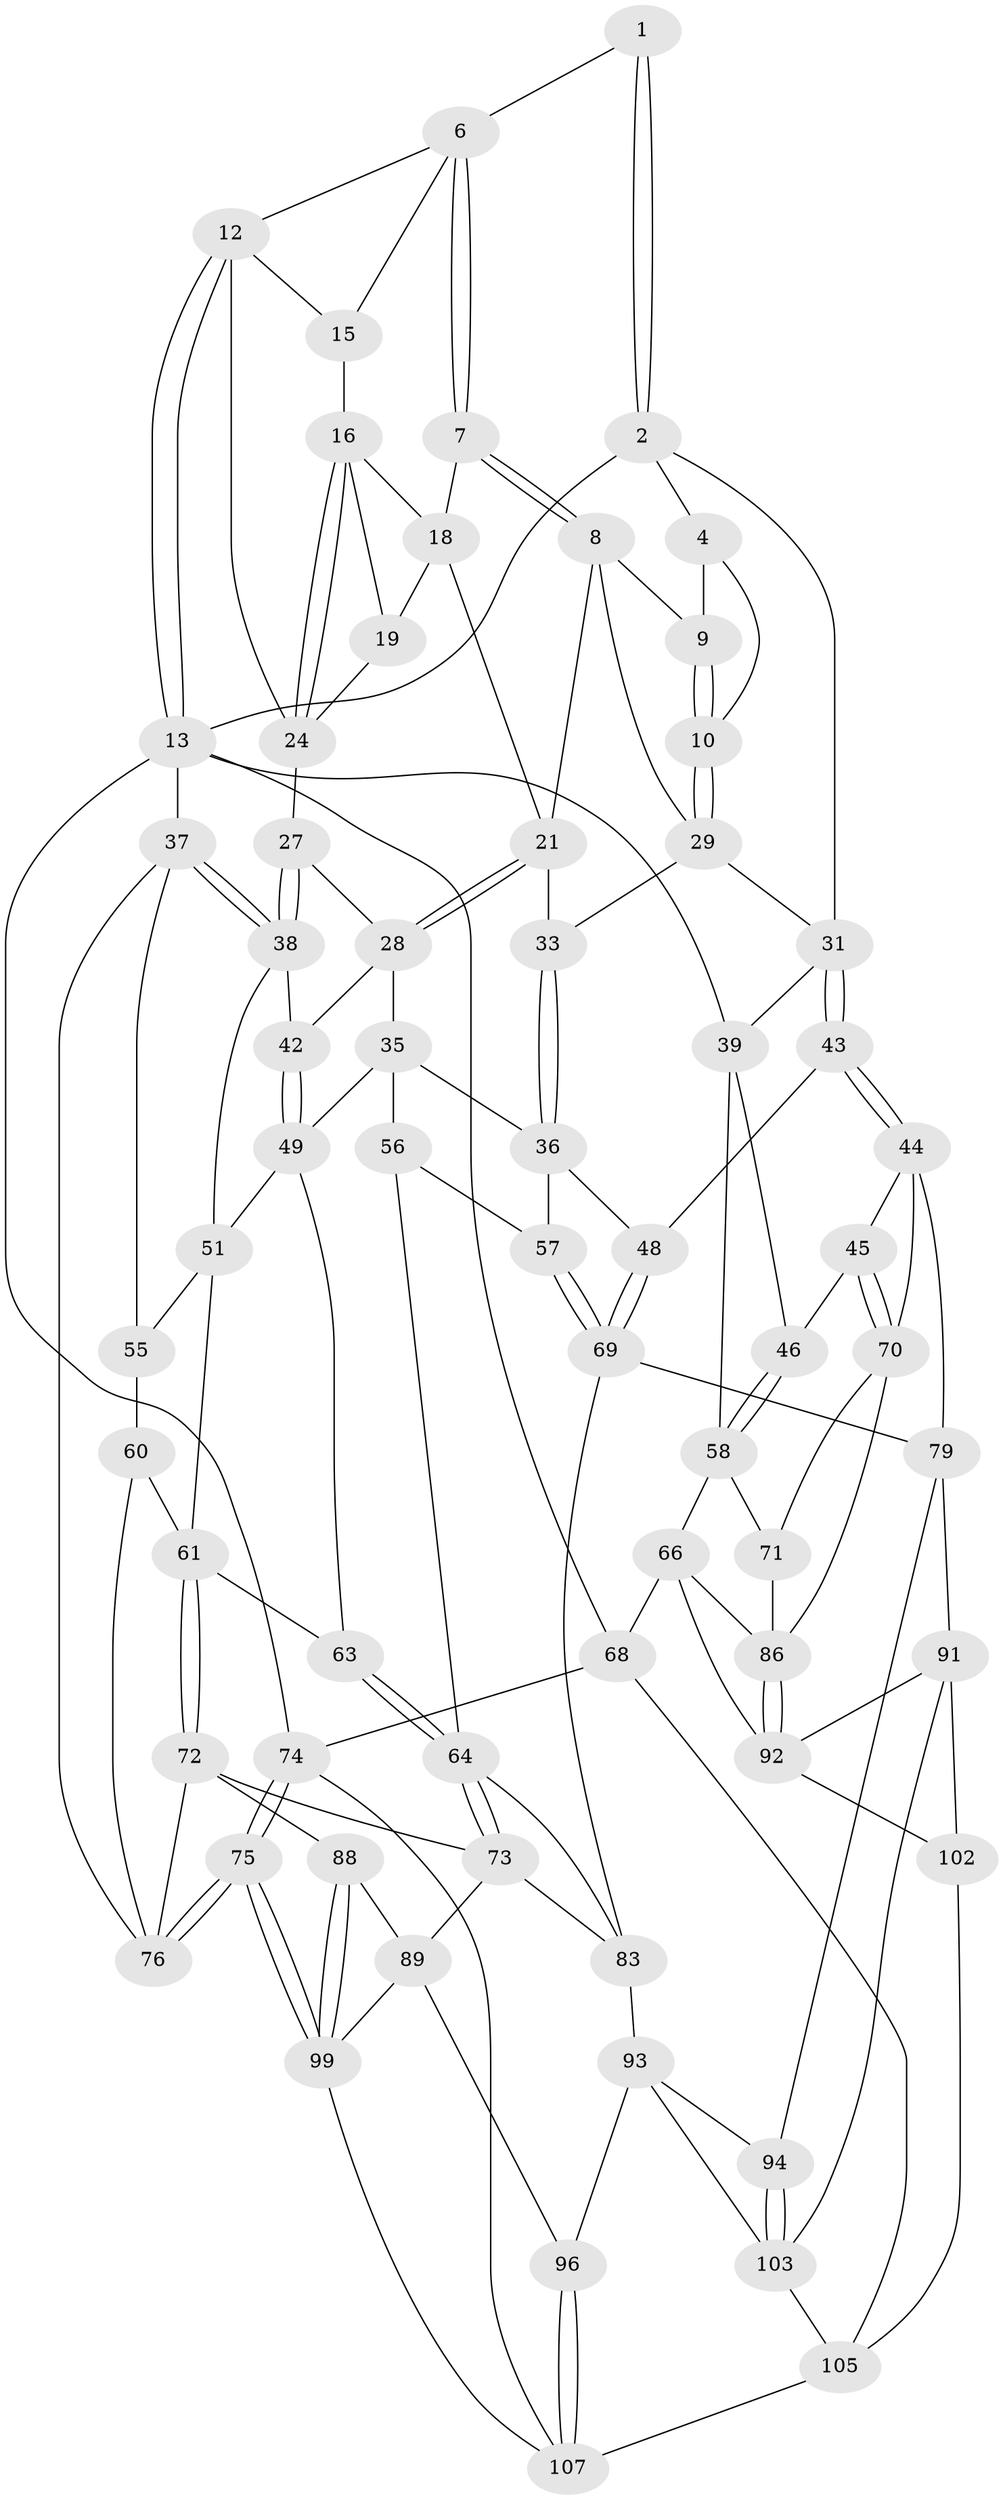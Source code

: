 // Generated by graph-tools (version 1.1) at 2025/24/03/03/25 07:24:35]
// undirected, 67 vertices, 150 edges
graph export_dot {
graph [start="1"]
  node [color=gray90,style=filled];
  1 [pos="+0.4813272209644292+0"];
  2 [pos="+0+0",super="+3"];
  4 [pos="+0.24372303337998286+0.05761738995880293",super="+5"];
  6 [pos="+0.5378407527791812+0",super="+11"];
  7 [pos="+0.537630873380017+0"];
  8 [pos="+0.4570678344391001+0.08693988484194959",super="+23"];
  9 [pos="+0.32633061853707485+0.04183645019798906"];
  10 [pos="+0.3739738849837363+0.1633996716027277"];
  12 [pos="+1+0",super="+25"];
  13 [pos="+1+0",super="+14"];
  15 [pos="+0.7846292014748723+0.07251079442879961"];
  16 [pos="+0.7289234609425063+0.085749609651864",super="+17"];
  18 [pos="+0.5547402764018211+0",super="+20"];
  19 [pos="+0.6791072571581694+0.14569140520832946"];
  21 [pos="+0.6316908414627069+0.20345699201297196",super="+22"];
  24 [pos="+0.6972786197139591+0.1337908036546835",super="+26"];
  27 [pos="+0.8465914151131207+0.1994023198225806"];
  28 [pos="+0.6656673218811711+0.24977226337376868",super="+34"];
  29 [pos="+0.37949077342288634+0.16889148923549596",super="+30"];
  31 [pos="+0.28804613698157644+0.256839517651047",super="+32"];
  33 [pos="+0.4847146293743268+0.3018629737807647"];
  35 [pos="+0.5333932560073045+0.3640783763621499",super="+50"];
  36 [pos="+0.49134373488941857+0.36116203760420157",super="+47"];
  37 [pos="+1+0.2934268605539197",super="+54"];
  38 [pos="+0.8895955156527503+0.2670214193485183",super="+41"];
  39 [pos="+0.10192765579454943+0.3347241204440011",super="+40"];
  42 [pos="+0.6964070964587777+0.3423984917699325"];
  43 [pos="+0.29496398692774084+0.4325949381037908"];
  44 [pos="+0.2904113403875244+0.43577017546278424",super="+80"];
  45 [pos="+0.21248253257090077+0.44785603725219747"];
  46 [pos="+0.12936492287526175+0.4013332390395784"];
  48 [pos="+0.358572392242099+0.4398477116483558"];
  49 [pos="+0.6708770706765438+0.43801300418813943",super="+53"];
  51 [pos="+0.848337843665339+0.4111237161225373",super="+52"];
  55 [pos="+0.9504600495966272+0.4372368498576154"];
  56 [pos="+0.6077622971660092+0.5401452398870811"];
  57 [pos="+0.5649500445257112+0.5331834455327199"];
  58 [pos="+0+0.5059877002163392",super="+59"];
  60 [pos="+0.9482647657607229+0.5409840664299386"];
  61 [pos="+0.8902158534051572+0.5496626068088829",super="+62"];
  63 [pos="+0.7733696267768161+0.5261766326071188"];
  64 [pos="+0.7552880853595344+0.5573195909734351",super="+65"];
  66 [pos="+0+0.7511997306342637",super="+67"];
  68 [pos="+0+1"];
  69 [pos="+0.4550360868826163+0.5622976416352486",super="+78"];
  70 [pos="+0.12903933405184217+0.5714585931197395",super="+81"];
  71 [pos="+0.0737887668729932+0.5609018530850178"];
  72 [pos="+0.8572654300946854+0.6749608166725256",super="+82"];
  73 [pos="+0.7695661098526646+0.6318115646642671",super="+85"];
  74 [pos="+1+1"];
  75 [pos="+1+1"];
  76 [pos="+1+0.8033442202316858",super="+77"];
  79 [pos="+0.3860624556477545+0.689269203702173",super="+90"];
  83 [pos="+0.6228879605319481+0.6980072193099304",super="+84"];
  86 [pos="+0.14691748099906338+0.7294402862314642",super="+87"];
  88 [pos="+0.8127455581091887+0.7781972213437687"];
  89 [pos="+0.6753417160712138+0.7663529422614686",super="+95"];
  91 [pos="+0.24380543307914052+0.7899345472845168",super="+101"];
  92 [pos="+0.1643259515972701+0.7550881122518007",super="+98"];
  93 [pos="+0.5068681074029353+0.8274061357318565",super="+97"];
  94 [pos="+0.4173221278334956+0.8095516344259671"];
  96 [pos="+0.545858213034743+0.9027406253391501"];
  99 [pos="+0.8144685701264858+0.8649765245011375",super="+100"];
  102 [pos="+0.23405584768587992+1"];
  103 [pos="+0.38986400920117975+0.8789917282736537",super="+104"];
  105 [pos="+0.3424330141267448+1",super="+106"];
  107 [pos="+0.6739897474605046+1",super="+108"];
  1 -- 2;
  1 -- 2;
  1 -- 6;
  2 -- 4;
  2 -- 13;
  2 -- 31;
  4 -- 10;
  4 -- 9;
  6 -- 7;
  6 -- 7;
  6 -- 12;
  6 -- 15;
  7 -- 8;
  7 -- 8;
  7 -- 18;
  8 -- 9;
  8 -- 29;
  8 -- 21;
  9 -- 10;
  9 -- 10;
  10 -- 29;
  10 -- 29;
  12 -- 13;
  12 -- 13;
  12 -- 24;
  12 -- 15;
  13 -- 37;
  13 -- 74;
  13 -- 68;
  13 -- 39;
  15 -- 16;
  16 -- 24;
  16 -- 24;
  16 -- 18;
  16 -- 19;
  18 -- 19;
  18 -- 21;
  19 -- 24;
  21 -- 28;
  21 -- 28;
  21 -- 33;
  24 -- 27;
  27 -- 28;
  27 -- 38;
  27 -- 38;
  28 -- 42;
  28 -- 35;
  29 -- 33;
  29 -- 31;
  31 -- 43;
  31 -- 43;
  31 -- 39;
  33 -- 36;
  33 -- 36;
  35 -- 36;
  35 -- 56;
  35 -- 49;
  36 -- 48;
  36 -- 57;
  37 -- 38;
  37 -- 38;
  37 -- 55;
  37 -- 76;
  38 -- 42;
  38 -- 51;
  39 -- 46;
  39 -- 58;
  42 -- 49;
  42 -- 49;
  43 -- 44;
  43 -- 44;
  43 -- 48;
  44 -- 45;
  44 -- 79;
  44 -- 70;
  45 -- 46;
  45 -- 70;
  45 -- 70;
  46 -- 58;
  46 -- 58;
  48 -- 69;
  48 -- 69;
  49 -- 51;
  49 -- 63;
  51 -- 55;
  51 -- 61;
  55 -- 60;
  56 -- 57;
  56 -- 64;
  57 -- 69;
  57 -- 69;
  58 -- 71;
  58 -- 66;
  60 -- 61;
  60 -- 76;
  61 -- 72;
  61 -- 72;
  61 -- 63;
  63 -- 64;
  63 -- 64;
  64 -- 73;
  64 -- 73;
  64 -- 83;
  66 -- 86;
  66 -- 68;
  66 -- 92;
  68 -- 74;
  68 -- 105;
  69 -- 79;
  69 -- 83;
  70 -- 71;
  70 -- 86;
  71 -- 86;
  72 -- 73;
  72 -- 88;
  72 -- 76;
  73 -- 89;
  73 -- 83;
  74 -- 75;
  74 -- 75;
  74 -- 107;
  75 -- 76;
  75 -- 76;
  75 -- 99;
  75 -- 99;
  79 -- 91;
  79 -- 94;
  83 -- 93;
  86 -- 92;
  86 -- 92;
  88 -- 89;
  88 -- 99;
  88 -- 99;
  89 -- 96;
  89 -- 99;
  91 -- 92;
  91 -- 102;
  91 -- 103;
  92 -- 102;
  93 -- 94;
  93 -- 96;
  93 -- 103;
  94 -- 103;
  94 -- 103;
  96 -- 107;
  96 -- 107;
  99 -- 107;
  102 -- 105;
  103 -- 105;
  105 -- 107;
}
